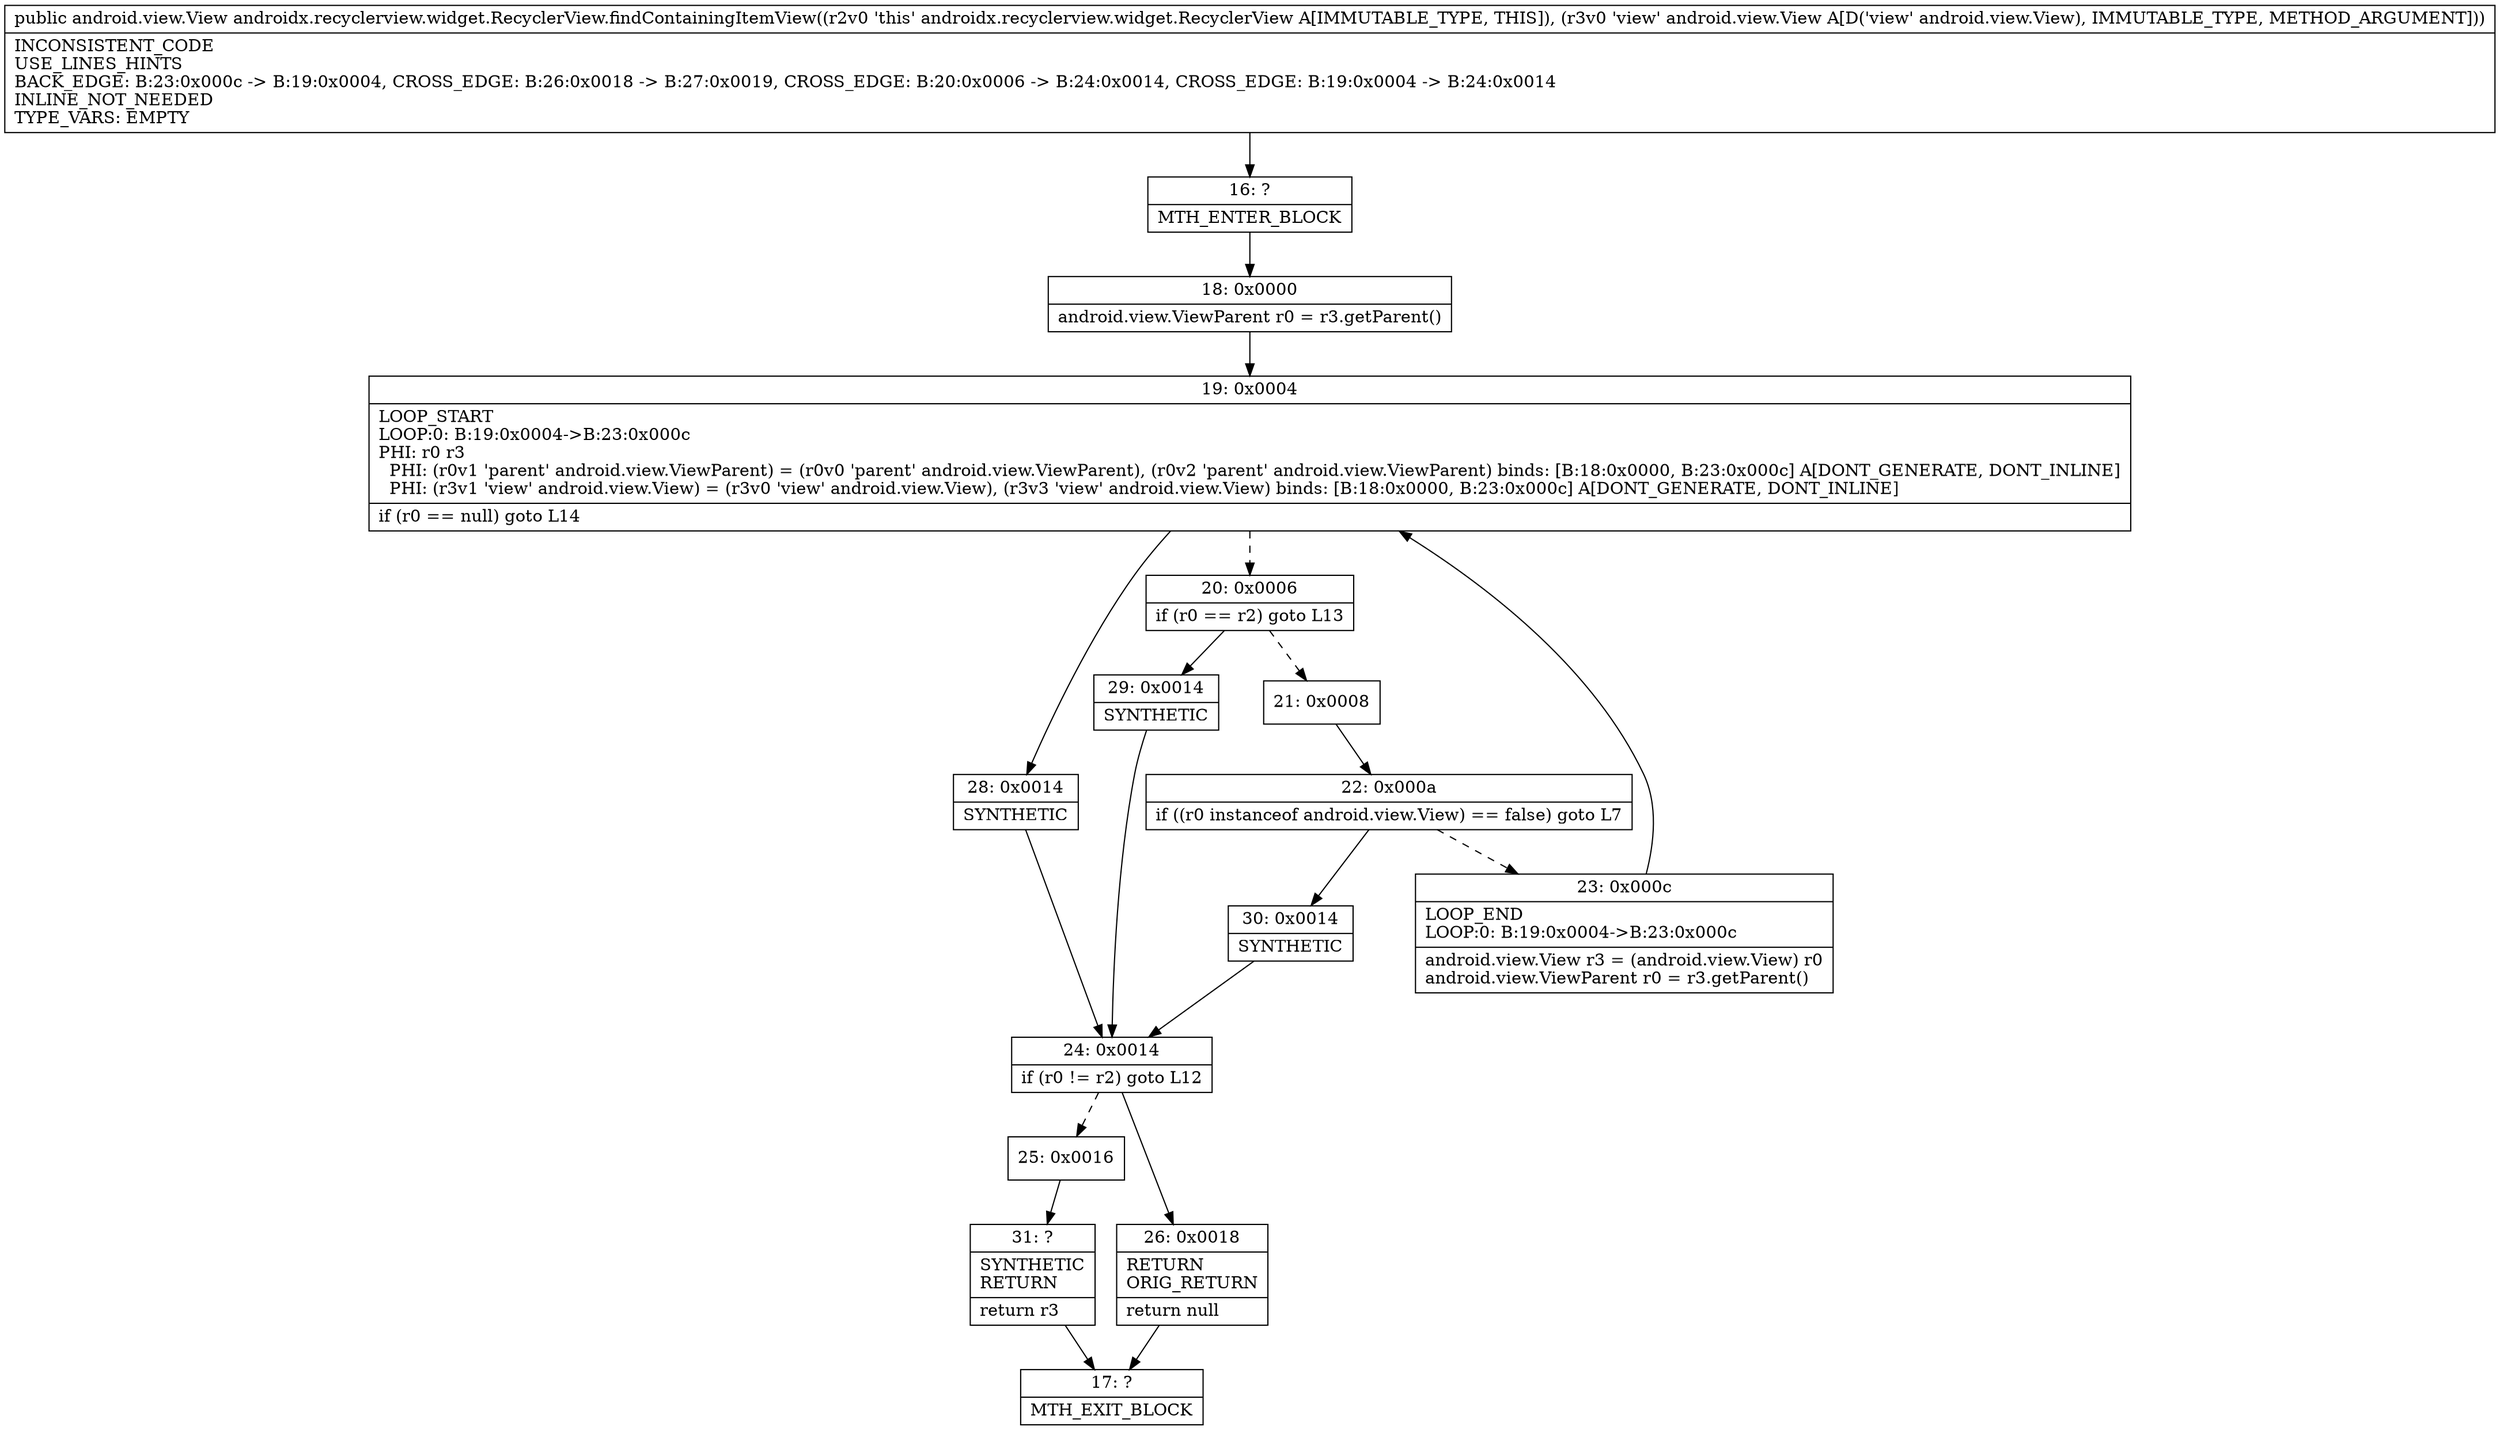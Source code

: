digraph "CFG forandroidx.recyclerview.widget.RecyclerView.findContainingItemView(Landroid\/view\/View;)Landroid\/view\/View;" {
Node_16 [shape=record,label="{16\:\ ?|MTH_ENTER_BLOCK\l}"];
Node_18 [shape=record,label="{18\:\ 0x0000|android.view.ViewParent r0 = r3.getParent()\l}"];
Node_19 [shape=record,label="{19\:\ 0x0004|LOOP_START\lLOOP:0: B:19:0x0004\-\>B:23:0x000c\lPHI: r0 r3 \l  PHI: (r0v1 'parent' android.view.ViewParent) = (r0v0 'parent' android.view.ViewParent), (r0v2 'parent' android.view.ViewParent) binds: [B:18:0x0000, B:23:0x000c] A[DONT_GENERATE, DONT_INLINE]\l  PHI: (r3v1 'view' android.view.View) = (r3v0 'view' android.view.View), (r3v3 'view' android.view.View) binds: [B:18:0x0000, B:23:0x000c] A[DONT_GENERATE, DONT_INLINE]\l|if (r0 == null) goto L14\l}"];
Node_20 [shape=record,label="{20\:\ 0x0006|if (r0 == r2) goto L13\l}"];
Node_21 [shape=record,label="{21\:\ 0x0008}"];
Node_22 [shape=record,label="{22\:\ 0x000a|if ((r0 instanceof android.view.View) == false) goto L7\l}"];
Node_23 [shape=record,label="{23\:\ 0x000c|LOOP_END\lLOOP:0: B:19:0x0004\-\>B:23:0x000c\l|android.view.View r3 = (android.view.View) r0\landroid.view.ViewParent r0 = r3.getParent()\l}"];
Node_30 [shape=record,label="{30\:\ 0x0014|SYNTHETIC\l}"];
Node_24 [shape=record,label="{24\:\ 0x0014|if (r0 != r2) goto L12\l}"];
Node_25 [shape=record,label="{25\:\ 0x0016}"];
Node_31 [shape=record,label="{31\:\ ?|SYNTHETIC\lRETURN\l|return r3\l}"];
Node_17 [shape=record,label="{17\:\ ?|MTH_EXIT_BLOCK\l}"];
Node_26 [shape=record,label="{26\:\ 0x0018|RETURN\lORIG_RETURN\l|return null\l}"];
Node_29 [shape=record,label="{29\:\ 0x0014|SYNTHETIC\l}"];
Node_28 [shape=record,label="{28\:\ 0x0014|SYNTHETIC\l}"];
MethodNode[shape=record,label="{public android.view.View androidx.recyclerview.widget.RecyclerView.findContainingItemView((r2v0 'this' androidx.recyclerview.widget.RecyclerView A[IMMUTABLE_TYPE, THIS]), (r3v0 'view' android.view.View A[D('view' android.view.View), IMMUTABLE_TYPE, METHOD_ARGUMENT]))  | INCONSISTENT_CODE\lUSE_LINES_HINTS\lBACK_EDGE: B:23:0x000c \-\> B:19:0x0004, CROSS_EDGE: B:26:0x0018 \-\> B:27:0x0019, CROSS_EDGE: B:20:0x0006 \-\> B:24:0x0014, CROSS_EDGE: B:19:0x0004 \-\> B:24:0x0014\lINLINE_NOT_NEEDED\lTYPE_VARS: EMPTY\l}"];
MethodNode -> Node_16;Node_16 -> Node_18;
Node_18 -> Node_19;
Node_19 -> Node_20[style=dashed];
Node_19 -> Node_28;
Node_20 -> Node_21[style=dashed];
Node_20 -> Node_29;
Node_21 -> Node_22;
Node_22 -> Node_23[style=dashed];
Node_22 -> Node_30;
Node_23 -> Node_19;
Node_30 -> Node_24;
Node_24 -> Node_25[style=dashed];
Node_24 -> Node_26;
Node_25 -> Node_31;
Node_31 -> Node_17;
Node_26 -> Node_17;
Node_29 -> Node_24;
Node_28 -> Node_24;
}

